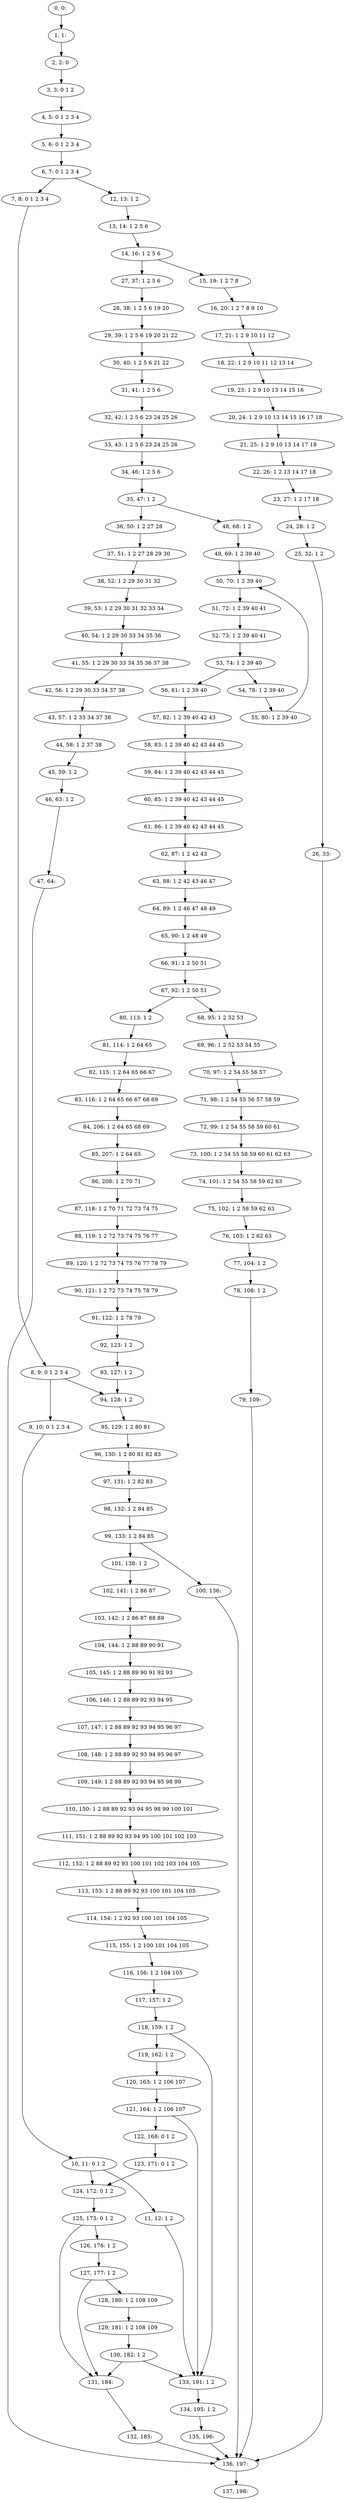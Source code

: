 digraph G {
0[label="0, 0: "];
1[label="1, 1: "];
2[label="2, 2: 0 "];
3[label="3, 3: 0 1 2 "];
4[label="4, 5: 0 1 2 3 4 "];
5[label="5, 6: 0 1 2 3 4 "];
6[label="6, 7: 0 1 2 3 4 "];
7[label="7, 8: 0 1 2 3 4 "];
8[label="8, 9: 0 1 2 3 4 "];
9[label="9, 10: 0 1 2 3 4 "];
10[label="10, 11: 0 1 2 "];
11[label="11, 12: 1 2 "];
12[label="12, 13: 1 2 "];
13[label="13, 14: 1 2 5 6 "];
14[label="14, 16: 1 2 5 6 "];
15[label="15, 19: 1 2 7 8 "];
16[label="16, 20: 1 2 7 8 9 10 "];
17[label="17, 21: 1 2 9 10 11 12 "];
18[label="18, 22: 1 2 9 10 11 12 13 14 "];
19[label="19, 23: 1 2 9 10 13 14 15 16 "];
20[label="20, 24: 1 2 9 10 13 14 15 16 17 18 "];
21[label="21, 25: 1 2 9 10 13 14 17 18 "];
22[label="22, 26: 1 2 13 14 17 18 "];
23[label="23, 27: 1 2 17 18 "];
24[label="24, 28: 1 2 "];
25[label="25, 32: 1 2 "];
26[label="26, 33: "];
27[label="27, 37: 1 2 5 6 "];
28[label="28, 38: 1 2 5 6 19 20 "];
29[label="29, 39: 1 2 5 6 19 20 21 22 "];
30[label="30, 40: 1 2 5 6 21 22 "];
31[label="31, 41: 1 2 5 6 "];
32[label="32, 42: 1 2 5 6 23 24 25 26 "];
33[label="33, 43: 1 2 5 6 23 24 25 26 "];
34[label="34, 46: 1 2 5 6 "];
35[label="35, 47: 1 2 "];
36[label="36, 50: 1 2 27 28 "];
37[label="37, 51: 1 2 27 28 29 30 "];
38[label="38, 52: 1 2 29 30 31 32 "];
39[label="39, 53: 1 2 29 30 31 32 33 34 "];
40[label="40, 54: 1 2 29 30 33 34 35 36 "];
41[label="41, 55: 1 2 29 30 33 34 35 36 37 38 "];
42[label="42, 56: 1 2 29 30 33 34 37 38 "];
43[label="43, 57: 1 2 33 34 37 38 "];
44[label="44, 58: 1 2 37 38 "];
45[label="45, 59: 1 2 "];
46[label="46, 63: 1 2 "];
47[label="47, 64: "];
48[label="48, 68: 1 2 "];
49[label="49, 69: 1 2 39 40 "];
50[label="50, 70: 1 2 39 40 "];
51[label="51, 72: 1 2 39 40 41 "];
52[label="52, 73: 1 2 39 40 41 "];
53[label="53, 74: 1 2 39 40 "];
54[label="54, 78: 1 2 39 40 "];
55[label="55, 80: 1 2 39 40 "];
56[label="56, 81: 1 2 39 40 "];
57[label="57, 82: 1 2 39 40 42 43 "];
58[label="58, 83: 1 2 39 40 42 43 44 45 "];
59[label="59, 84: 1 2 39 40 42 43 44 45 "];
60[label="60, 85: 1 2 39 40 42 43 44 45 "];
61[label="61, 86: 1 2 39 40 42 43 44 45 "];
62[label="62, 87: 1 2 42 43 "];
63[label="63, 88: 1 2 42 43 46 47 "];
64[label="64, 89: 1 2 46 47 48 49 "];
65[label="65, 90: 1 2 48 49 "];
66[label="66, 91: 1 2 50 51 "];
67[label="67, 92: 1 2 50 51 "];
68[label="68, 95: 1 2 52 53 "];
69[label="69, 96: 1 2 52 53 54 55 "];
70[label="70, 97: 1 2 54 55 56 57 "];
71[label="71, 98: 1 2 54 55 56 57 58 59 "];
72[label="72, 99: 1 2 54 55 58 59 60 61 "];
73[label="73, 100: 1 2 54 55 58 59 60 61 62 63 "];
74[label="74, 101: 1 2 54 55 58 59 62 63 "];
75[label="75, 102: 1 2 58 59 62 63 "];
76[label="76, 103: 1 2 62 63 "];
77[label="77, 104: 1 2 "];
78[label="78, 108: 1 2 "];
79[label="79, 109: "];
80[label="80, 113: 1 2 "];
81[label="81, 114: 1 2 64 65 "];
82[label="82, 115: 1 2 64 65 66 67 "];
83[label="83, 116: 1 2 64 65 66 67 68 69 "];
84[label="84, 206: 1 2 64 65 68 69 "];
85[label="85, 207: 1 2 64 65 "];
86[label="86, 208: 1 2 70 71 "];
87[label="87, 118: 1 2 70 71 72 73 74 75 "];
88[label="88, 119: 1 2 72 73 74 75 76 77 "];
89[label="89, 120: 1 2 72 73 74 75 76 77 78 79 "];
90[label="90, 121: 1 2 72 73 74 75 78 79 "];
91[label="91, 122: 1 2 78 79 "];
92[label="92, 123: 1 2 "];
93[label="93, 127: 1 2 "];
94[label="94, 128: 1 2 "];
95[label="95, 129: 1 2 80 81 "];
96[label="96, 130: 1 2 80 81 82 83 "];
97[label="97, 131: 1 2 82 83 "];
98[label="98, 132: 1 2 84 85 "];
99[label="99, 133: 1 2 84 85 "];
100[label="100, 136: "];
101[label="101, 138: 1 2 "];
102[label="102, 141: 1 2 86 87 "];
103[label="103, 142: 1 2 86 87 88 89 "];
104[label="104, 144: 1 2 88 89 90 91 "];
105[label="105, 145: 1 2 88 89 90 91 92 93 "];
106[label="106, 146: 1 2 88 89 92 93 94 95 "];
107[label="107, 147: 1 2 88 89 92 93 94 95 96 97 "];
108[label="108, 148: 1 2 88 89 92 93 94 95 96 97 "];
109[label="109, 149: 1 2 88 89 92 93 94 95 98 99 "];
110[label="110, 150: 1 2 88 89 92 93 94 95 98 99 100 101 "];
111[label="111, 151: 1 2 88 89 92 93 94 95 100 101 102 103 "];
112[label="112, 152: 1 2 88 89 92 93 100 101 102 103 104 105 "];
113[label="113, 153: 1 2 88 89 92 93 100 101 104 105 "];
114[label="114, 154: 1 2 92 93 100 101 104 105 "];
115[label="115, 155: 1 2 100 101 104 105 "];
116[label="116, 156: 1 2 104 105 "];
117[label="117, 157: 1 2 "];
118[label="118, 159: 1 2 "];
119[label="119, 162: 1 2 "];
120[label="120, 163: 1 2 106 107 "];
121[label="121, 164: 1 2 106 107 "];
122[label="122, 168: 0 1 2 "];
123[label="123, 171: 0 1 2 "];
124[label="124, 172: 0 1 2 "];
125[label="125, 173: 0 1 2 "];
126[label="126, 176: 1 2 "];
127[label="127, 177: 1 2 "];
128[label="128, 180: 1 2 108 109 "];
129[label="129, 181: 1 2 108 109 "];
130[label="130, 182: 1 2 "];
131[label="131, 184: "];
132[label="132, 185: "];
133[label="133, 191: 1 2 "];
134[label="134, 195: 1 2 "];
135[label="135, 196: "];
136[label="136, 197: "];
137[label="137, 198: "];
0->1 ;
1->2 ;
2->3 ;
3->4 ;
4->5 ;
5->6 ;
6->7 ;
6->12 ;
7->8 ;
8->9 ;
8->94 ;
9->10 ;
10->11 ;
10->124 ;
11->133 ;
12->13 ;
13->14 ;
14->15 ;
14->27 ;
15->16 ;
16->17 ;
17->18 ;
18->19 ;
19->20 ;
20->21 ;
21->22 ;
22->23 ;
23->24 ;
24->25 ;
25->26 ;
26->136 ;
27->28 ;
28->29 ;
29->30 ;
30->31 ;
31->32 ;
32->33 ;
33->34 ;
34->35 ;
35->36 ;
35->48 ;
36->37 ;
37->38 ;
38->39 ;
39->40 ;
40->41 ;
41->42 ;
42->43 ;
43->44 ;
44->45 ;
45->46 ;
46->47 ;
47->136 ;
48->49 ;
49->50 ;
50->51 ;
51->52 ;
52->53 ;
53->54 ;
53->56 ;
54->55 ;
55->50 ;
56->57 ;
57->58 ;
58->59 ;
59->60 ;
60->61 ;
61->62 ;
62->63 ;
63->64 ;
64->65 ;
65->66 ;
66->67 ;
67->68 ;
67->80 ;
68->69 ;
69->70 ;
70->71 ;
71->72 ;
72->73 ;
73->74 ;
74->75 ;
75->76 ;
76->77 ;
77->78 ;
78->79 ;
79->136 ;
80->81 ;
81->82 ;
82->83 ;
83->84 ;
84->85 ;
85->86 ;
86->87 ;
87->88 ;
88->89 ;
89->90 ;
90->91 ;
91->92 ;
92->93 ;
93->94 ;
94->95 ;
95->96 ;
96->97 ;
97->98 ;
98->99 ;
99->100 ;
99->101 ;
100->136 ;
101->102 ;
102->103 ;
103->104 ;
104->105 ;
105->106 ;
106->107 ;
107->108 ;
108->109 ;
109->110 ;
110->111 ;
111->112 ;
112->113 ;
113->114 ;
114->115 ;
115->116 ;
116->117 ;
117->118 ;
118->119 ;
118->133 ;
119->120 ;
120->121 ;
121->122 ;
121->133 ;
122->123 ;
123->124 ;
124->125 ;
125->126 ;
125->131 ;
126->127 ;
127->128 ;
127->131 ;
128->129 ;
129->130 ;
130->131 ;
130->133 ;
131->132 ;
132->136 ;
133->134 ;
134->135 ;
135->136 ;
136->137 ;
}
